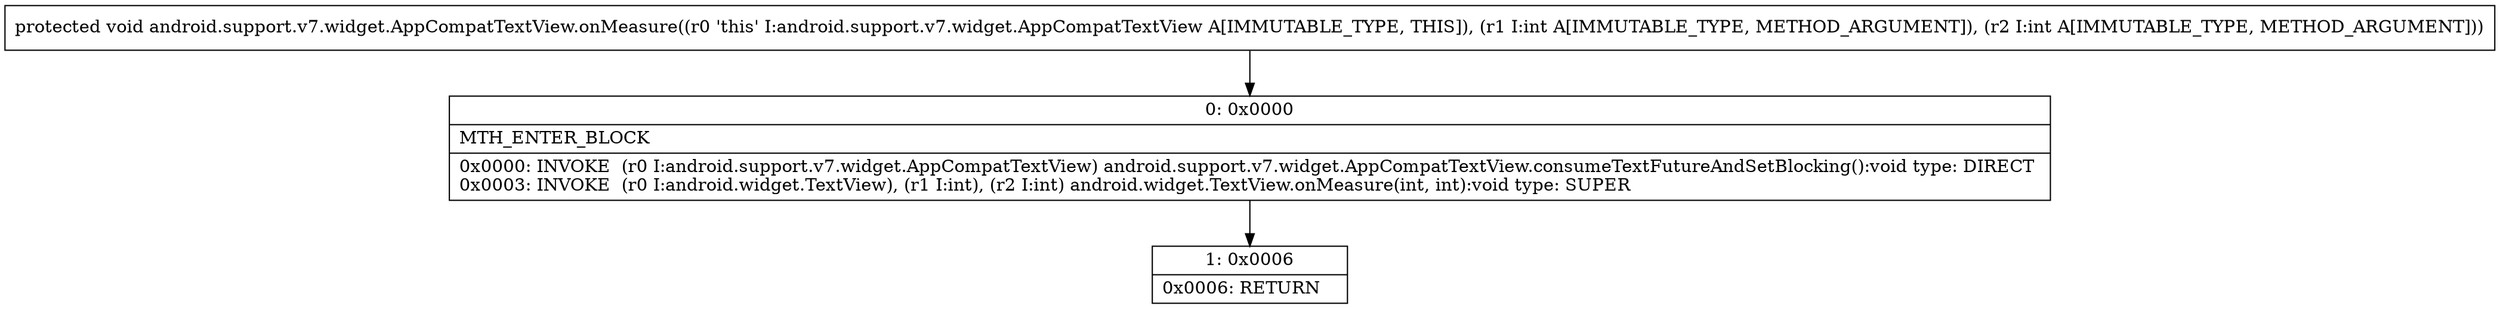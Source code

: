 digraph "CFG forandroid.support.v7.widget.AppCompatTextView.onMeasure(II)V" {
Node_0 [shape=record,label="{0\:\ 0x0000|MTH_ENTER_BLOCK\l|0x0000: INVOKE  (r0 I:android.support.v7.widget.AppCompatTextView) android.support.v7.widget.AppCompatTextView.consumeTextFutureAndSetBlocking():void type: DIRECT \l0x0003: INVOKE  (r0 I:android.widget.TextView), (r1 I:int), (r2 I:int) android.widget.TextView.onMeasure(int, int):void type: SUPER \l}"];
Node_1 [shape=record,label="{1\:\ 0x0006|0x0006: RETURN   \l}"];
MethodNode[shape=record,label="{protected void android.support.v7.widget.AppCompatTextView.onMeasure((r0 'this' I:android.support.v7.widget.AppCompatTextView A[IMMUTABLE_TYPE, THIS]), (r1 I:int A[IMMUTABLE_TYPE, METHOD_ARGUMENT]), (r2 I:int A[IMMUTABLE_TYPE, METHOD_ARGUMENT])) }"];
MethodNode -> Node_0;
Node_0 -> Node_1;
}

